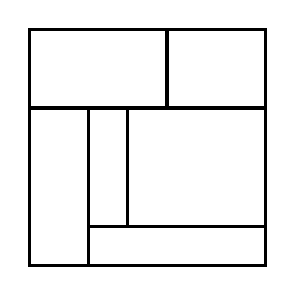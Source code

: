 \begin{tikzpicture}[very thick, scale=.5]
    \draw (0,4) rectangle (7/2,6);
    \draw (7/2,4) rectangle (6,6);
    \draw (0,0) rectangle (3/2,4);
    \draw (3/2,1) rectangle (5/2,4);
    \draw (5/2,1) rectangle (6,4);
    \draw (3/2,0) rectangle (6,1);
\end{tikzpicture}
